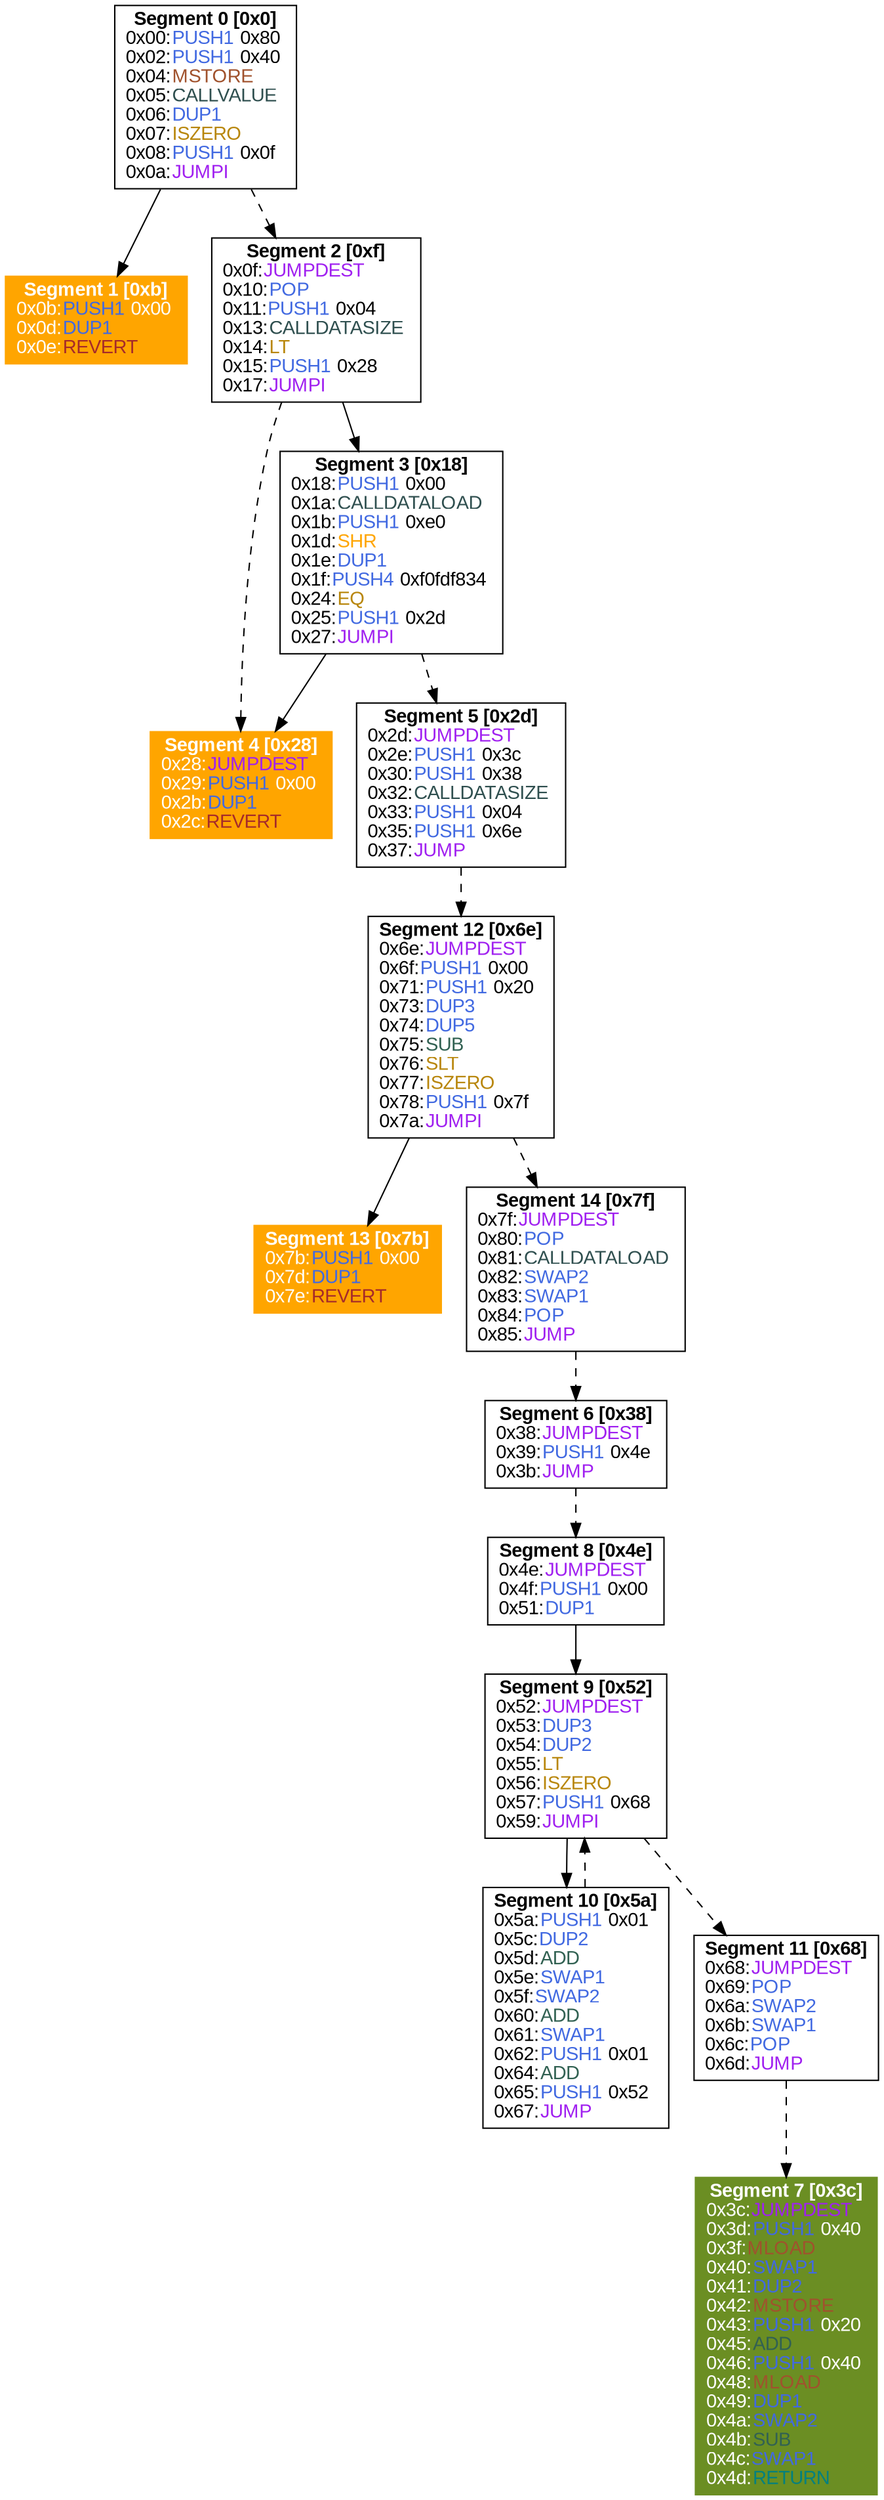 digraph CFG {
node [shape=box]
node[fontname=arial]
edge[fontname=arial]
ranking=TB
 s0_0 [label=<
<B>Segment 0 [0x0]</B><BR ALIGN="CENTER"/>
0x00:<FONT color="royalblue">PUSH1</FONT> 0x80 <BR ALIGN="LEFT"/>
0x02:<FONT color="royalblue">PUSH1</FONT> 0x40 <BR ALIGN="LEFT"/>
0x04:<FONT color="sienna">MSTORE</FONT> <BR ALIGN="LEFT"/>
0x05:<FONT color="darkslategrey">CALLVALUE</FONT> <BR ALIGN="LEFT"/>
0x06:<FONT color="royalblue">DUP1</FONT> <BR ALIGN="LEFT"/>
0x07:<FONT color="darkgoldenrod">ISZERO</FONT> <BR ALIGN="LEFT"/>
0x08:<FONT color="royalblue">PUSH1</FONT> 0x0f <BR ALIGN="LEFT"/>
0x0a:<FONT color="purple">JUMPI</FONT> <BR ALIGN="LEFT"/>
> tooltip=<Stack Size &#916;: +1&#10;Exit Jump target: Constant 0xf&#10;Stack Size on Entry &#8805; 0>]
s0_1 [style=filled,color=orange,fontcolor=white,label=<
<B>Segment 1 [0xb]</B><BR ALIGN="CENTER"/>
0x0b:<FONT color="royalblue">PUSH1</FONT> 0x00 <BR ALIGN="LEFT"/>
0x0d:<FONT color="royalblue">DUP1</FONT> <BR ALIGN="LEFT"/>
0x0e:<FONT color="brown">REVERT</FONT> <BR ALIGN="LEFT"/>
> tooltip=<Stack Size &#916;: +2&#10;Stack Size on Entry &#8805; 0>]
s1_1 [label=<
<B>Segment 2 [0xf]</B><BR ALIGN="CENTER"/>
0x0f:<FONT color="purple">JUMPDEST</FONT> <BR ALIGN="LEFT"/>
0x10:<FONT color="royalblue">POP</FONT> <BR ALIGN="LEFT"/>
0x11:<FONT color="royalblue">PUSH1</FONT> 0x04 <BR ALIGN="LEFT"/>
0x13:<FONT color="darkslategrey">CALLDATASIZE</FONT> <BR ALIGN="LEFT"/>
0x14:<FONT color="darkgoldenrod">LT</FONT> <BR ALIGN="LEFT"/>
0x15:<FONT color="royalblue">PUSH1</FONT> 0x28 <BR ALIGN="LEFT"/>
0x17:<FONT color="purple">JUMPI</FONT> <BR ALIGN="LEFT"/>
> tooltip=<Stack Size &#916;: -1&#10;Exit Jump target: Constant 0x28&#10;Stack Size on Entry &#8805; 1>]
s1_2 [label=<
<B>Segment 3 [0x18]</B><BR ALIGN="CENTER"/>
0x18:<FONT color="royalblue">PUSH1</FONT> 0x00 <BR ALIGN="LEFT"/>
0x1a:<FONT color="darkslategrey">CALLDATALOAD</FONT> <BR ALIGN="LEFT"/>
0x1b:<FONT color="royalblue">PUSH1</FONT> 0xe0 <BR ALIGN="LEFT"/>
0x1d:<FONT color="orange">SHR</FONT> <BR ALIGN="LEFT"/>
0x1e:<FONT color="royalblue">DUP1</FONT> <BR ALIGN="LEFT"/>
0x1f:<FONT color="royalblue">PUSH4</FONT> 0xf0fdf834 <BR ALIGN="LEFT"/>
0x24:<FONT color="darkgoldenrod">EQ</FONT> <BR ALIGN="LEFT"/>
0x25:<FONT color="royalblue">PUSH1</FONT> 0x2d <BR ALIGN="LEFT"/>
0x27:<FONT color="purple">JUMPI</FONT> <BR ALIGN="LEFT"/>
> tooltip=<Stack Size &#916;: +1&#10;Exit Jump target: Constant 0x2d&#10;Stack Size on Entry &#8805; 0>]
s1_3 [style=filled,color=orange,fontcolor=white,label=<
<B>Segment 4 [0x28]</B><BR ALIGN="CENTER"/>
0x28:<FONT color="purple">JUMPDEST</FONT> <BR ALIGN="LEFT"/>
0x29:<FONT color="royalblue">PUSH1</FONT> 0x00 <BR ALIGN="LEFT"/>
0x2b:<FONT color="royalblue">DUP1</FONT> <BR ALIGN="LEFT"/>
0x2c:<FONT color="brown">REVERT</FONT> <BR ALIGN="LEFT"/>
> tooltip=<Stack Size &#916;: +2&#10;Stack Size on Entry &#8805; 0>]
s5_3 [label=<
<B>Segment 5 [0x2d]</B><BR ALIGN="CENTER"/>
0x2d:<FONT color="purple">JUMPDEST</FONT> <BR ALIGN="LEFT"/>
0x2e:<FONT color="royalblue">PUSH1</FONT> 0x3c <BR ALIGN="LEFT"/>
0x30:<FONT color="royalblue">PUSH1</FONT> 0x38 <BR ALIGN="LEFT"/>
0x32:<FONT color="darkslategrey">CALLDATASIZE</FONT> <BR ALIGN="LEFT"/>
0x33:<FONT color="royalblue">PUSH1</FONT> 0x04 <BR ALIGN="LEFT"/>
0x35:<FONT color="royalblue">PUSH1</FONT> 0x6e <BR ALIGN="LEFT"/>
0x37:<FONT color="purple">JUMP</FONT> <BR ALIGN="LEFT"/>
> tooltip=<Stack Size &#916;: +4&#10;Exit Jump target: Constant 0x6e&#10;Stack Size on Entry &#8805; 0>]
s13_4 [label=<
<B>Segment 12 [0x6e]</B><BR ALIGN="CENTER"/>
0x6e:<FONT color="purple">JUMPDEST</FONT> <BR ALIGN="LEFT"/>
0x6f:<FONT color="royalblue">PUSH1</FONT> 0x00 <BR ALIGN="LEFT"/>
0x71:<FONT color="royalblue">PUSH1</FONT> 0x20 <BR ALIGN="LEFT"/>
0x73:<FONT color="royalblue">DUP3</FONT> <BR ALIGN="LEFT"/>
0x74:<FONT color="royalblue">DUP5</FONT> <BR ALIGN="LEFT"/>
0x75:<FONT color="#316152">SUB</FONT> <BR ALIGN="LEFT"/>
0x76:<FONT color="darkgoldenrod">SLT</FONT> <BR ALIGN="LEFT"/>
0x77:<FONT color="darkgoldenrod">ISZERO</FONT> <BR ALIGN="LEFT"/>
0x78:<FONT color="royalblue">PUSH1</FONT> 0x7f <BR ALIGN="LEFT"/>
0x7a:<FONT color="purple">JUMPI</FONT> <BR ALIGN="LEFT"/>
> tooltip=<Stack Size &#916;: +1&#10;Exit Jump target: Constant 0x7f&#10;Stack Size on Entry &#8805; 2>]
s61_6 [label=<
<B>Segment 6 [0x38]</B><BR ALIGN="CENTER"/>
0x38:<FONT color="purple">JUMPDEST</FONT> <BR ALIGN="LEFT"/>
0x39:<FONT color="royalblue">PUSH1</FONT> 0x4e <BR ALIGN="LEFT"/>
0x3b:<FONT color="purple">JUMP</FONT> <BR ALIGN="LEFT"/>
> tooltip=<Stack Size &#916;: 0&#10;Exit Jump target: Constant 0x4e&#10;Stack Size on Entry &#8805; 0>]
s125_7 [label=<
<B>Segment 8 [0x4e]</B><BR ALIGN="CENTER"/>
0x4e:<FONT color="purple">JUMPDEST</FONT> <BR ALIGN="LEFT"/>
0x4f:<FONT color="royalblue">PUSH1</FONT> 0x00 <BR ALIGN="LEFT"/>
0x51:<FONT color="royalblue">DUP1</FONT> <BR ALIGN="LEFT"/>
> tooltip=<Stack Size &#916;: +2&#10;Stack Size on Entry &#8805; 0>]
s125_8 [label=<
<B>Segment 9 [0x52]</B><BR ALIGN="CENTER"/>
0x52:<FONT color="purple">JUMPDEST</FONT> <BR ALIGN="LEFT"/>
0x53:<FONT color="royalblue">DUP3</FONT> <BR ALIGN="LEFT"/>
0x54:<FONT color="royalblue">DUP2</FONT> <BR ALIGN="LEFT"/>
0x55:<FONT color="darkgoldenrod">LT</FONT> <BR ALIGN="LEFT"/>
0x56:<FONT color="darkgoldenrod">ISZERO</FONT> <BR ALIGN="LEFT"/>
0x57:<FONT color="royalblue">PUSH1</FONT> 0x68 <BR ALIGN="LEFT"/>
0x59:<FONT color="purple">JUMPI</FONT> <BR ALIGN="LEFT"/>
> tooltip=<Stack Size &#916;: 0&#10;Exit Jump target: Constant 0x68&#10;Stack Size on Entry &#8805; 3>]
s125_9 [label=<
<B>Segment 10 [0x5a]</B><BR ALIGN="CENTER"/>
0x5a:<FONT color="royalblue">PUSH1</FONT> 0x01 <BR ALIGN="LEFT"/>
0x5c:<FONT color="royalblue">DUP2</FONT> <BR ALIGN="LEFT"/>
0x5d:<FONT color="#316152">ADD</FONT> <BR ALIGN="LEFT"/>
0x5e:<FONT color="royalblue">SWAP1</FONT> <BR ALIGN="LEFT"/>
0x5f:<FONT color="royalblue">SWAP2</FONT> <BR ALIGN="LEFT"/>
0x60:<FONT color="#316152">ADD</FONT> <BR ALIGN="LEFT"/>
0x61:<FONT color="royalblue">SWAP1</FONT> <BR ALIGN="LEFT"/>
0x62:<FONT color="royalblue">PUSH1</FONT> 0x01 <BR ALIGN="LEFT"/>
0x64:<FONT color="#316152">ADD</FONT> <BR ALIGN="LEFT"/>
0x65:<FONT color="royalblue">PUSH1</FONT> 0x52 <BR ALIGN="LEFT"/>
0x67:<FONT color="purple">JUMP</FONT> <BR ALIGN="LEFT"/>
> tooltip=<Stack Size &#916;: 0&#10;Exit Jump target: Constant 0x52&#10;Stack Size on Entry &#8805; 2>]
s381_9 [label=<
<B>Segment 11 [0x68]</B><BR ALIGN="CENTER"/>
0x68:<FONT color="purple">JUMPDEST</FONT> <BR ALIGN="LEFT"/>
0x69:<FONT color="royalblue">POP</FONT> <BR ALIGN="LEFT"/>
0x6a:<FONT color="royalblue">SWAP2</FONT> <BR ALIGN="LEFT"/>
0x6b:<FONT color="royalblue">SWAP1</FONT> <BR ALIGN="LEFT"/>
0x6c:<FONT color="royalblue">POP</FONT> <BR ALIGN="LEFT"/>
0x6d:<FONT color="purple">JUMP</FONT> <BR ALIGN="LEFT"/>
> tooltip=<Stack Size &#916;: -3&#10;Exit Jump target: Stack on Entry.Peek(3)&#10;Stack Size on Entry &#8805; 4>]
s893_10 [style=filled,color=olivedrab,fontcolor=white,label=<
<B>Segment 7 [0x3c]</B><BR ALIGN="CENTER"/>
0x3c:<FONT color="purple">JUMPDEST</FONT> <BR ALIGN="LEFT"/>
0x3d:<FONT color="royalblue">PUSH1</FONT> 0x40 <BR ALIGN="LEFT"/>
0x3f:<FONT color="sienna">MLOAD</FONT> <BR ALIGN="LEFT"/>
0x40:<FONT color="royalblue">SWAP1</FONT> <BR ALIGN="LEFT"/>
0x41:<FONT color="royalblue">DUP2</FONT> <BR ALIGN="LEFT"/>
0x42:<FONT color="sienna">MSTORE</FONT> <BR ALIGN="LEFT"/>
0x43:<FONT color="royalblue">PUSH1</FONT> 0x20 <BR ALIGN="LEFT"/>
0x45:<FONT color="#316152">ADD</FONT> <BR ALIGN="LEFT"/>
0x46:<FONT color="royalblue">PUSH1</FONT> 0x40 <BR ALIGN="LEFT"/>
0x48:<FONT color="sienna">MLOAD</FONT> <BR ALIGN="LEFT"/>
0x49:<FONT color="royalblue">DUP1</FONT> <BR ALIGN="LEFT"/>
0x4a:<FONT color="royalblue">SWAP2</FONT> <BR ALIGN="LEFT"/>
0x4b:<FONT color="#316152">SUB</FONT> <BR ALIGN="LEFT"/>
0x4c:<FONT color="royalblue">SWAP1</FONT> <BR ALIGN="LEFT"/>
0x4d:<FONT color="teal">RETURN</FONT> <BR ALIGN="LEFT"/>
> tooltip=<Stack Size &#916;: +1&#10;Stack Size on Entry &#8805; 1>]
s13_5 [style=filled,color=orange,fontcolor=white,label=<
<B>Segment 13 [0x7b]</B><BR ALIGN="CENTER"/>
0x7b:<FONT color="royalblue">PUSH1</FONT> 0x00 <BR ALIGN="LEFT"/>
0x7d:<FONT color="royalblue">DUP1</FONT> <BR ALIGN="LEFT"/>
0x7e:<FONT color="brown">REVERT</FONT> <BR ALIGN="LEFT"/>
> tooltip=<Stack Size &#916;: +2&#10;Stack Size on Entry &#8805; 0>]
s29_5 [label=<
<B>Segment 14 [0x7f]</B><BR ALIGN="CENTER"/>
0x7f:<FONT color="purple">JUMPDEST</FONT> <BR ALIGN="LEFT"/>
0x80:<FONT color="royalblue">POP</FONT> <BR ALIGN="LEFT"/>
0x81:<FONT color="darkslategrey">CALLDATALOAD</FONT> <BR ALIGN="LEFT"/>
0x82:<FONT color="royalblue">SWAP2</FONT> <BR ALIGN="LEFT"/>
0x83:<FONT color="royalblue">SWAP1</FONT> <BR ALIGN="LEFT"/>
0x84:<FONT color="royalblue">POP</FONT> <BR ALIGN="LEFT"/>
0x85:<FONT color="purple">JUMP</FONT> <BR ALIGN="LEFT"/>
> tooltip=<Stack Size &#916;: -3&#10;Exit Jump target: Stack on Entry.Peek(3)&#10;Stack Size on Entry &#8805; 4>]
s0_0 -> s0_1 [tooltip="Next"]
s0_0 -> s1_1 [tooltip="Jump",style=dashed]
s1_1 -> s1_2 [tooltip="Next"]
s1_1 -> s1_3 [tooltip="Jump",style=dashed]
s1_2 -> s1_3 [tooltip="Next"]
s1_2 -> s5_3 [tooltip="Jump",style=dashed]
s5_3 -> s13_4 [tooltip="Jump",style=dashed]
s61_6 -> s125_7 [tooltip="Jump",style=dashed]
s125_7 -> s125_8 [tooltip="Next"]
s125_8 -> s125_9 [tooltip="Next"]
s125_8 -> s381_9 [tooltip="Jump",style=dashed]
s125_9 -> s125_8 [tooltip="Jump",style=dashed]
s381_9 -> s893_10 [tooltip="Jump",style=dashed]
s13_4 -> s13_5 [tooltip="Next"]
s13_4 -> s29_5 [tooltip="Jump",style=dashed]
s29_5 -> s61_6 [tooltip="Jump",style=dashed]
}
